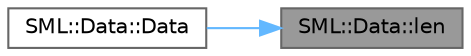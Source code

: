 digraph "SML::Data::len"
{
 // LATEX_PDF_SIZE
  bgcolor="transparent";
  edge [fontname=Helvetica,fontsize=10,labelfontname=Helvetica,labelfontsize=10];
  node [fontname=Helvetica,fontsize=10,shape=box,height=0.2,width=0.4];
  rankdir="RL";
  Node1 [id="Node000001",label="SML::Data::len",height=0.2,width=0.4,color="gray40", fillcolor="grey60", style="filled", fontcolor="black",tooltip="Get data length."];
  Node1 -> Node2 [id="edge1_Node000001_Node000002",dir="back",color="steelblue1",style="solid",tooltip=" "];
  Node2 [id="Node000002",label="SML::Data::Data",height=0.2,width=0.4,color="grey40", fillcolor="white", style="filled",URL="$class_s_m_l_1_1_data.html#a26d54f928f3a8ed1e02ff5aecb6b72c5",tooltip="Constructor for Data object with data and length."];
}

